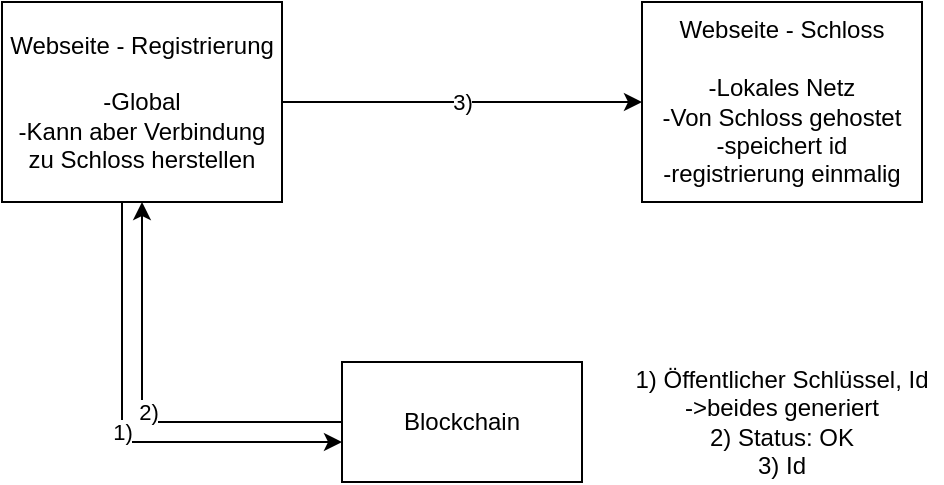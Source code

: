 <mxfile version="13.0.3" type="device"><diagram id="cRup4_7GTTCxihOb451J" name="Page-1"><mxGraphModel dx="697" dy="670" grid="1" gridSize="10" guides="1" tooltips="1" connect="1" arrows="1" fold="1" page="1" pageScale="1" pageWidth="827" pageHeight="1169" math="0" shadow="0"><root><mxCell id="0"/><mxCell id="1" parent="0"/><mxCell id="95JxVyw1IDBM6Gi451wn-5" value="3)" style="edgeStyle=orthogonalEdgeStyle;rounded=0;orthogonalLoop=1;jettySize=auto;html=1;entryX=0;entryY=0.5;entryDx=0;entryDy=0;" edge="1" parent="1" source="95JxVyw1IDBM6Gi451wn-2" target="95JxVyw1IDBM6Gi451wn-4"><mxGeometry relative="1" as="geometry"/></mxCell><mxCell id="95JxVyw1IDBM6Gi451wn-7" value="1)" style="edgeStyle=orthogonalEdgeStyle;rounded=0;orthogonalLoop=1;jettySize=auto;html=1;" edge="1" parent="1" source="95JxVyw1IDBM6Gi451wn-2"><mxGeometry relative="1" as="geometry"><mxPoint x="320" y="420" as="targetPoint"/><Array as="points"><mxPoint x="210" y="420"/><mxPoint x="320" y="420"/></Array></mxGeometry></mxCell><mxCell id="95JxVyw1IDBM6Gi451wn-2" value="Webseite - Registrierung&lt;br&gt;&lt;br&gt;-Global&lt;br&gt;-Kann aber Verbindung zu Schloss herstellen" style="rounded=0;whiteSpace=wrap;html=1;" vertex="1" parent="1"><mxGeometry x="150" y="200" width="140" height="100" as="geometry"/></mxCell><mxCell id="95JxVyw1IDBM6Gi451wn-4" value="Webseite - Schloss&lt;br&gt;&lt;br&gt;-Lokales Netz&lt;br&gt;-Von Schloss gehostet&lt;br&gt;-speichert id&lt;br&gt;-registrierung einmalig" style="rounded=0;whiteSpace=wrap;html=1;" vertex="1" parent="1"><mxGeometry x="470" y="200" width="140" height="100" as="geometry"/></mxCell><mxCell id="95JxVyw1IDBM6Gi451wn-8" style="edgeStyle=orthogonalEdgeStyle;rounded=0;orthogonalLoop=1;jettySize=auto;html=1;entryX=0.5;entryY=1;entryDx=0;entryDy=0;" edge="1" parent="1" source="95JxVyw1IDBM6Gi451wn-6" target="95JxVyw1IDBM6Gi451wn-2"><mxGeometry relative="1" as="geometry"/></mxCell><mxCell id="95JxVyw1IDBM6Gi451wn-9" value="2)" style="edgeLabel;html=1;align=center;verticalAlign=middle;resizable=0;points=[];" vertex="1" connectable="0" parent="95JxVyw1IDBM6Gi451wn-8"><mxGeometry x="-0.076" y="-5" relative="1" as="geometry"><mxPoint as="offset"/></mxGeometry></mxCell><mxCell id="95JxVyw1IDBM6Gi451wn-6" value="Blockchain" style="rounded=0;whiteSpace=wrap;html=1;" vertex="1" parent="1"><mxGeometry x="320" y="380" width="120" height="60" as="geometry"/></mxCell><mxCell id="95JxVyw1IDBM6Gi451wn-10" value="1) Öffentlicher Schlüssel, Id&lt;br&gt;-&amp;gt;beides generiert&lt;br&gt;2) Status: OK&lt;br&gt;3) Id" style="text;html=1;strokeColor=none;fillColor=none;align=center;verticalAlign=middle;whiteSpace=wrap;rounded=0;" vertex="1" parent="1"><mxGeometry x="460" y="385" width="160" height="50" as="geometry"/></mxCell></root></mxGraphModel></diagram></mxfile>